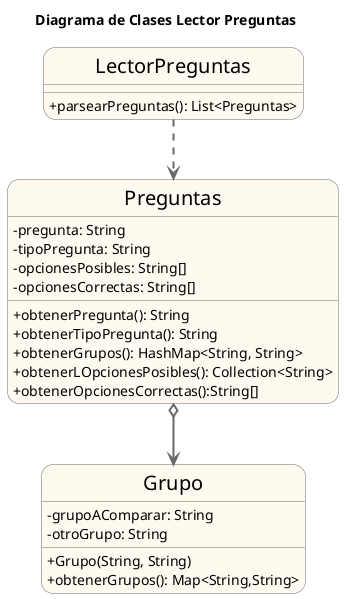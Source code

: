 @startuml TP2

title Diagrama de Clases Lector Preguntas

hide circle
skinparam classAttributeIconSize 0
skinparam roundcorner 25
skinparam sequenceArrowThickness 2
skinparam classFontSize 20

skinparam class {
BackgroundColor FloralWhite
ArrowColor DimGray
BorderColor DimGray
}

class LectorPreguntas{
       + parsearPreguntas(): List<Preguntas>
}

class Preguntas{
       - pregunta: String
       - tipoPregunta: String
       - opcionesPosibles: String[]
       - opcionesCorrectas: String[]
       + obtenerPregunta(): String
       + obtenerTipoPregunta(): String
       + obtenerGrupos(): HashMap<String, String>
       + obtenerLOpcionesPosibles(): Collection<String>
       + obtenerOpcionesCorrectas():String[]
}

class Grupo{
        - grupoAComparar: String
        - otroGrupo: String
        + Grupo(String, String)
        + obtenerGrupos(): Map<String,String>
}


LectorPreguntas ..>Preguntas
Preguntas o--> Grupo

@enduml